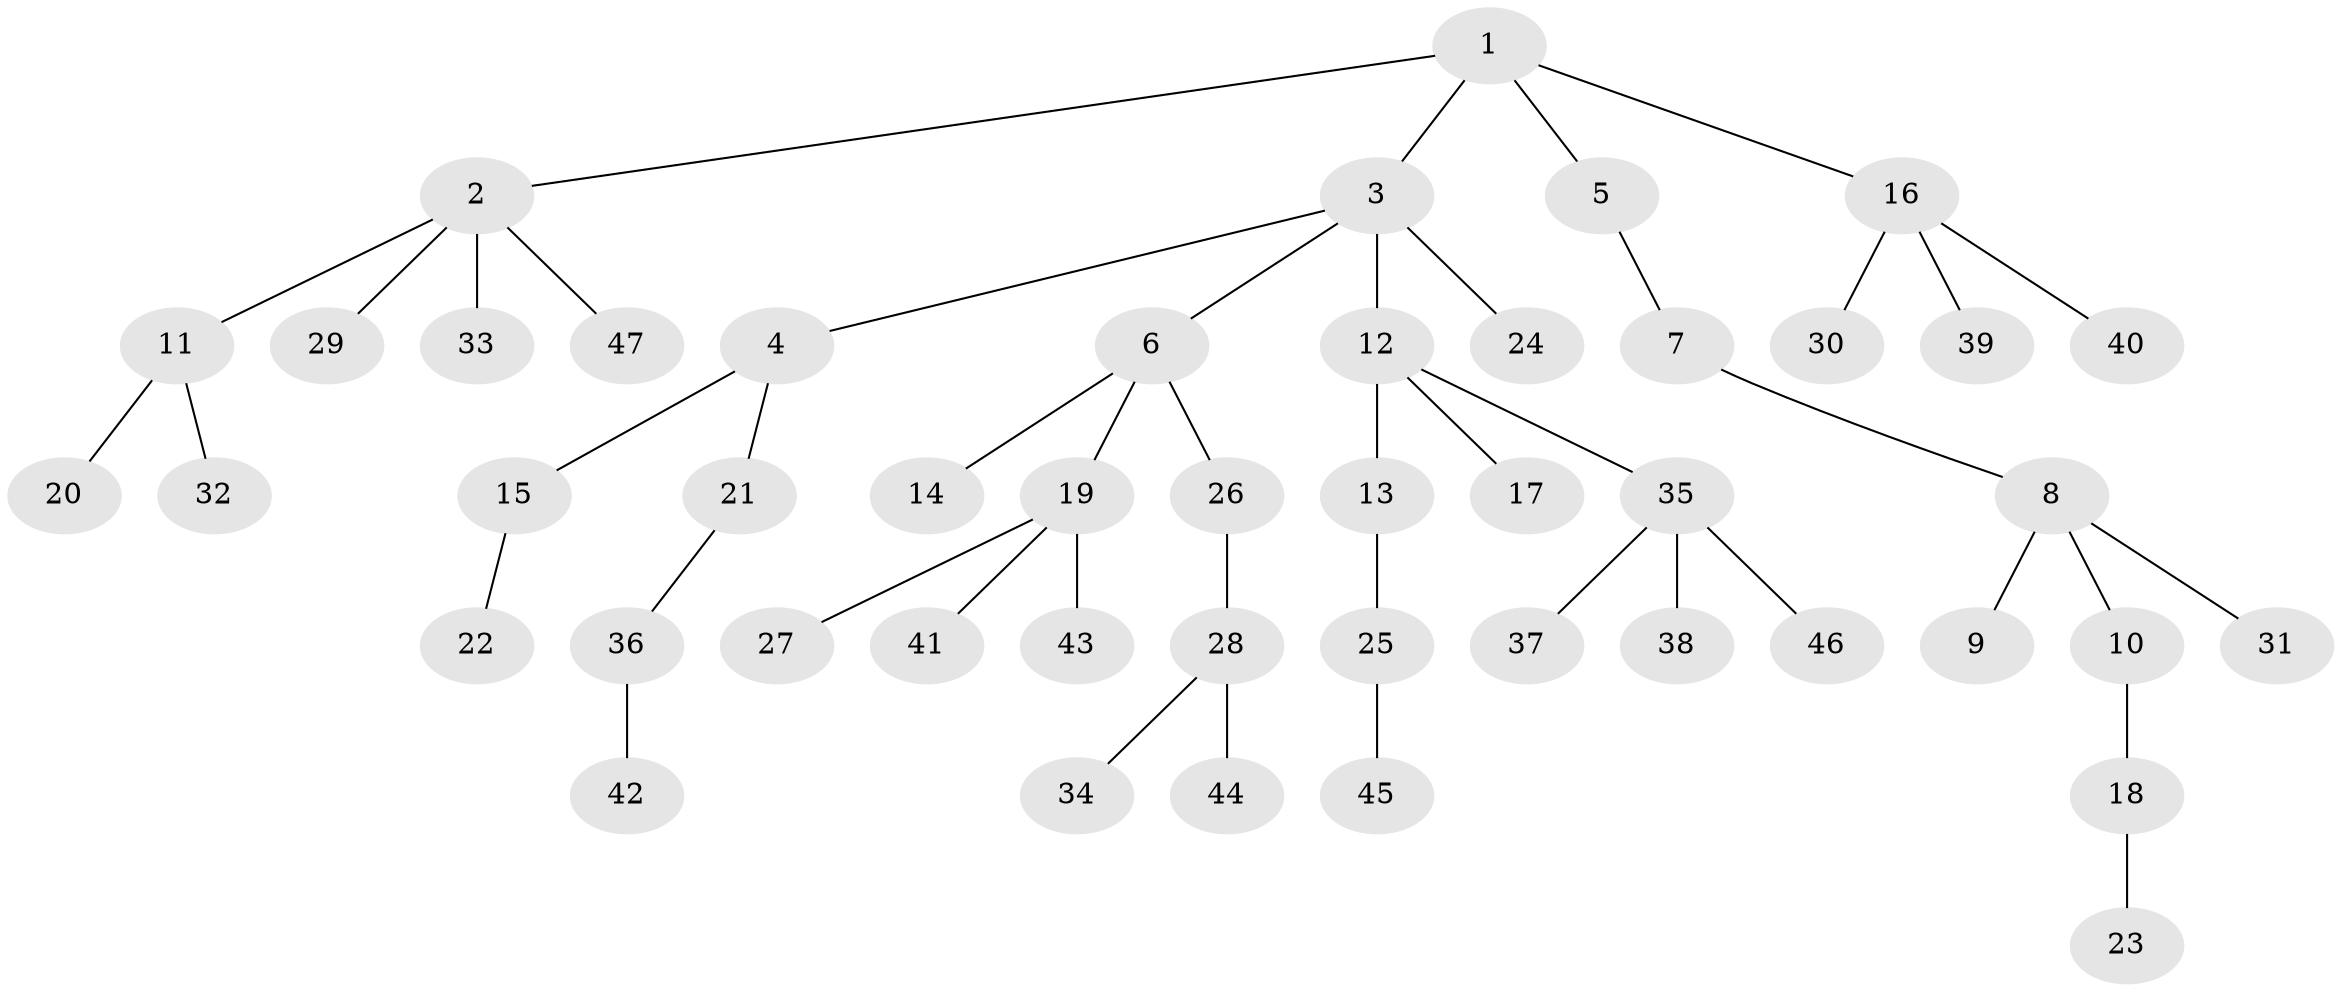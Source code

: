 // original degree distribution, {5: 0.07462686567164178, 6: 0.029850746268656716, 3: 0.07462686567164178, 1: 0.5671641791044776, 2: 0.19402985074626866, 4: 0.05970149253731343}
// Generated by graph-tools (version 1.1) at 2025/51/03/04/25 22:51:28]
// undirected, 47 vertices, 46 edges
graph export_dot {
  node [color=gray90,style=filled];
  1;
  2;
  3;
  4;
  5;
  6;
  7;
  8;
  9;
  10;
  11;
  12;
  13;
  14;
  15;
  16;
  17;
  18;
  19;
  20;
  21;
  22;
  23;
  24;
  25;
  26;
  27;
  28;
  29;
  30;
  31;
  32;
  33;
  34;
  35;
  36;
  37;
  38;
  39;
  40;
  41;
  42;
  43;
  44;
  45;
  46;
  47;
  1 -- 2 [weight=1.0];
  1 -- 3 [weight=1.0];
  1 -- 5 [weight=1.0];
  1 -- 16 [weight=1.0];
  2 -- 11 [weight=1.0];
  2 -- 29 [weight=1.0];
  2 -- 33 [weight=1.0];
  2 -- 47 [weight=1.0];
  3 -- 4 [weight=1.0];
  3 -- 6 [weight=1.0];
  3 -- 12 [weight=1.0];
  3 -- 24 [weight=1.0];
  4 -- 15 [weight=1.0];
  4 -- 21 [weight=1.0];
  5 -- 7 [weight=1.0];
  6 -- 14 [weight=1.0];
  6 -- 19 [weight=1.0];
  6 -- 26 [weight=1.0];
  7 -- 8 [weight=1.0];
  8 -- 9 [weight=1.0];
  8 -- 10 [weight=1.0];
  8 -- 31 [weight=1.0];
  10 -- 18 [weight=1.0];
  11 -- 20 [weight=1.0];
  11 -- 32 [weight=1.0];
  12 -- 13 [weight=1.0];
  12 -- 17 [weight=1.0];
  12 -- 35 [weight=1.0];
  13 -- 25 [weight=1.0];
  15 -- 22 [weight=1.0];
  16 -- 30 [weight=1.0];
  16 -- 39 [weight=1.0];
  16 -- 40 [weight=1.0];
  18 -- 23 [weight=1.0];
  19 -- 27 [weight=1.0];
  19 -- 41 [weight=1.0];
  19 -- 43 [weight=1.0];
  21 -- 36 [weight=1.0];
  25 -- 45 [weight=1.0];
  26 -- 28 [weight=1.0];
  28 -- 34 [weight=1.0];
  28 -- 44 [weight=1.0];
  35 -- 37 [weight=1.0];
  35 -- 38 [weight=1.0];
  35 -- 46 [weight=1.0];
  36 -- 42 [weight=1.0];
}
